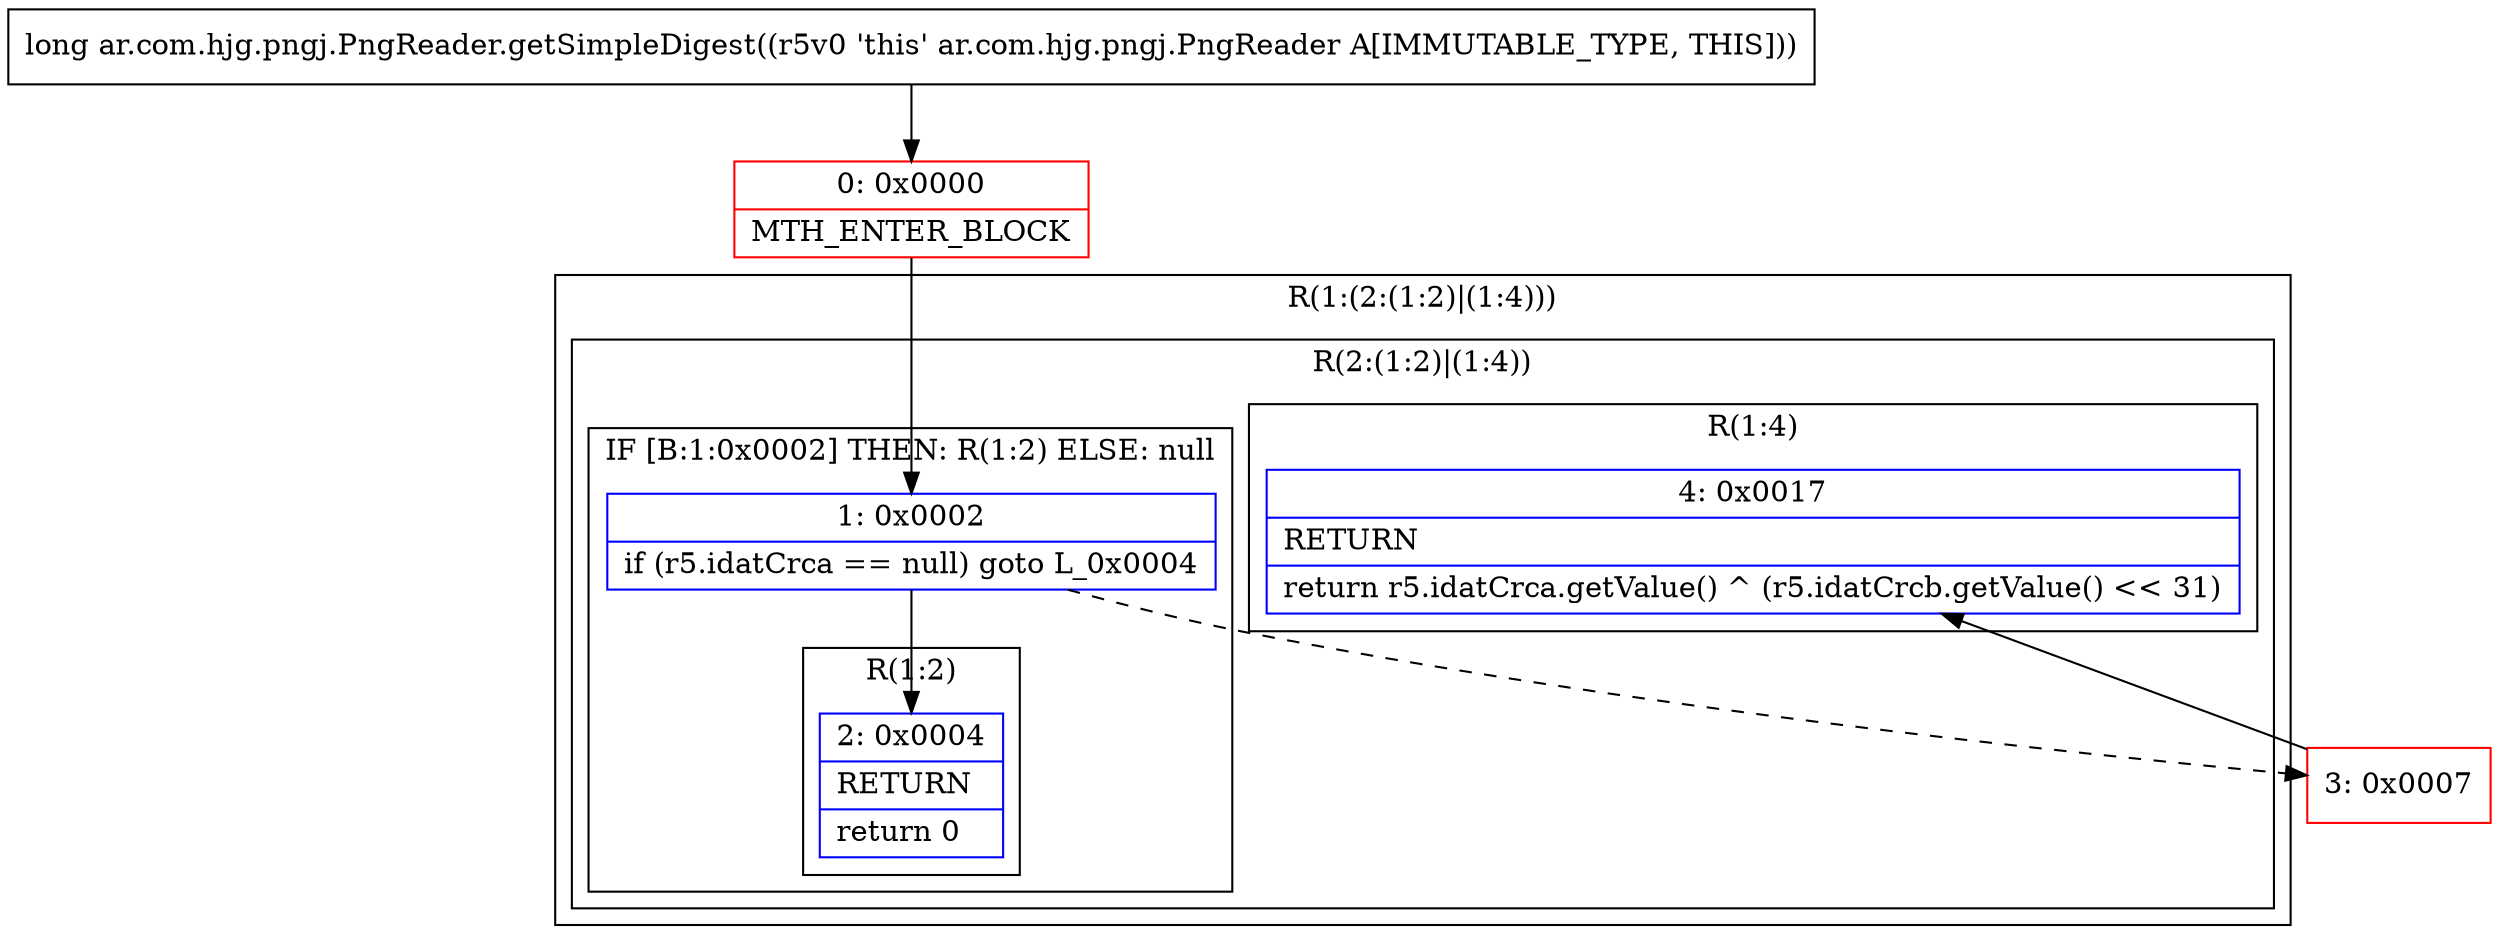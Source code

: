 digraph "CFG forar.com.hjg.pngj.PngReader.getSimpleDigest()J" {
subgraph cluster_Region_1974595915 {
label = "R(1:(2:(1:2)|(1:4)))";
node [shape=record,color=blue];
subgraph cluster_Region_379237256 {
label = "R(2:(1:2)|(1:4))";
node [shape=record,color=blue];
subgraph cluster_IfRegion_1970236970 {
label = "IF [B:1:0x0002] THEN: R(1:2) ELSE: null";
node [shape=record,color=blue];
Node_1 [shape=record,label="{1\:\ 0x0002|if (r5.idatCrca == null) goto L_0x0004\l}"];
subgraph cluster_Region_1897928486 {
label = "R(1:2)";
node [shape=record,color=blue];
Node_2 [shape=record,label="{2\:\ 0x0004|RETURN\l|return 0\l}"];
}
}
subgraph cluster_Region_199330784 {
label = "R(1:4)";
node [shape=record,color=blue];
Node_4 [shape=record,label="{4\:\ 0x0017|RETURN\l|return r5.idatCrca.getValue() ^ (r5.idatCrcb.getValue() \<\< 31)\l}"];
}
}
}
Node_0 [shape=record,color=red,label="{0\:\ 0x0000|MTH_ENTER_BLOCK\l}"];
Node_3 [shape=record,color=red,label="{3\:\ 0x0007}"];
MethodNode[shape=record,label="{long ar.com.hjg.pngj.PngReader.getSimpleDigest((r5v0 'this' ar.com.hjg.pngj.PngReader A[IMMUTABLE_TYPE, THIS])) }"];
MethodNode -> Node_0;
Node_1 -> Node_2;
Node_1 -> Node_3[style=dashed];
Node_0 -> Node_1;
Node_3 -> Node_4;
}

